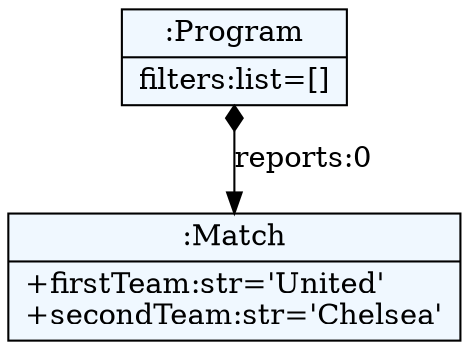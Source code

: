 
    digraph textX {
    fontname = "Bitstream Vera Sans"
    fontsize = 8
    node[
        shape=record,
        style=filled,
        fillcolor=aliceblue
    ]
    nodesep = 0.3
    edge[dir=black,arrowtail=empty]


2535271425168 -> 2535271425888 [label="reports:0" arrowtail=diamond dir=both]
2535271425888[label="{:Match|+firstTeam:str='United'\l+secondTeam:str='Chelsea'\l}"]
2535271425168[label="{:Program|filters:list=[]\l}"]

}
